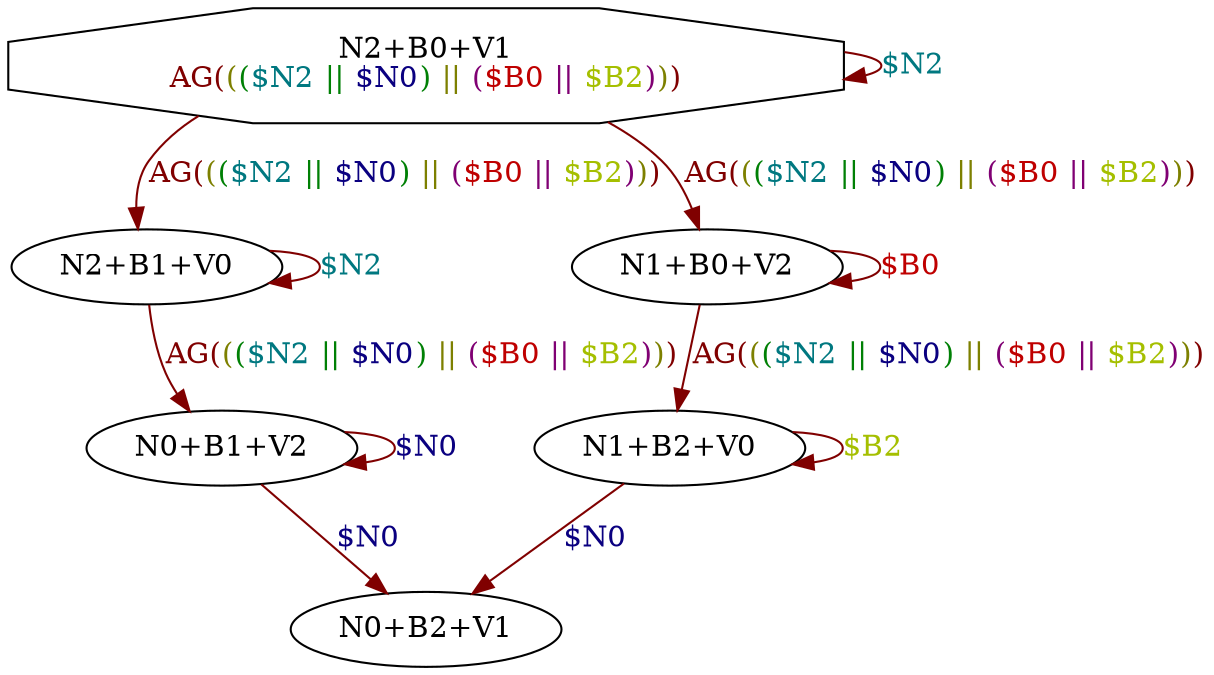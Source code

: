 digraph system {
N0 [label=<N2+B0+V1<BR/><FONT COLOR="0.0 1 0.5">AG(<FONT COLOR="0.17 1 0.5">(<FONT COLOR="0.34 1 0.5">(<FONT COLOR="0.51 1 0.5">$N2</FONT> || <FONT COLOR="0.68 1 0.5">$N0</FONT>)</FONT> || <FONT COLOR="0.85 1 0.5">(<FONT COLOR="1.02 1 0.75">$B0</FONT> || <FONT COLOR="0.18999994 1 0.75">$B2</FONT>)</FONT>)</FONT>)</FONT>>,shape=octagon]
N1 [label=<N2+B1+V0>]
N2 [label=<N0+B1+V2>]
N3 [label=<N0+B2+V1>]
N4 [label=<N1+B0+V2>]
N5 [label=<N1+B2+V0>]
N5 -> N5 [color="0.0 1 0.5",label=<<FONT COLOR="0.18999994 1 0.75">$B2</FONT>>]
N2 -> N2 [color="0.0 1 0.5",label=<<FONT COLOR="0.68 1 0.5">$N0</FONT>>]
N0 -> N4 [color="0.0 1 0.5",label=<<FONT COLOR="0.0 1 0.5">AG(<FONT COLOR="0.17 1 0.5">(<FONT COLOR="0.34 1 0.5">(<FONT COLOR="0.51 1 0.5">$N2</FONT> || <FONT COLOR="0.68 1 0.5">$N0</FONT>)</FONT> || <FONT COLOR="0.85 1 0.5">(<FONT COLOR="1.02 1 0.75">$B0</FONT> || <FONT COLOR="0.18999994 1 0.75">$B2</FONT>)</FONT>)</FONT>)</FONT>>]
N5 -> N3 [color="0.0 1 0.5",label=<<FONT COLOR="0.68 1 0.5">$N0</FONT>>]
N0 -> N1 [color="0.0 1 0.5",label=<<FONT COLOR="0.0 1 0.5">AG(<FONT COLOR="0.17 1 0.5">(<FONT COLOR="0.34 1 0.5">(<FONT COLOR="0.51 1 0.5">$N2</FONT> || <FONT COLOR="0.68 1 0.5">$N0</FONT>)</FONT> || <FONT COLOR="0.85 1 0.5">(<FONT COLOR="1.02 1 0.75">$B0</FONT> || <FONT COLOR="0.18999994 1 0.75">$B2</FONT>)</FONT>)</FONT>)</FONT>>]
N0 -> N0 [color="0.0 1 0.5",label=<<FONT COLOR="0.51 1 0.5">$N2</FONT>>]
N1 -> N1 [color="0.0 1 0.5",label=<<FONT COLOR="0.51 1 0.5">$N2</FONT>>]
N4 -> N5 [color="0.0 1 0.5",label=<<FONT COLOR="0.0 1 0.5">AG(<FONT COLOR="0.17 1 0.5">(<FONT COLOR="0.34 1 0.5">(<FONT COLOR="0.51 1 0.5">$N2</FONT> || <FONT COLOR="0.68 1 0.5">$N0</FONT>)</FONT> || <FONT COLOR="0.85 1 0.5">(<FONT COLOR="1.02 1 0.75">$B0</FONT> || <FONT COLOR="0.18999994 1 0.75">$B2</FONT>)</FONT>)</FONT>)</FONT>>]
N2 -> N3 [color="0.0 1 0.5",label=<<FONT COLOR="0.68 1 0.5">$N0</FONT>>]
N4 -> N4 [color="0.0 1 0.5",label=<<FONT COLOR="1.02 1 0.75">$B0</FONT>>]
N1 -> N2 [color="0.0 1 0.5",label=<<FONT COLOR="0.0 1 0.5">AG(<FONT COLOR="0.17 1 0.5">(<FONT COLOR="0.34 1 0.5">(<FONT COLOR="0.51 1 0.5">$N2</FONT> || <FONT COLOR="0.68 1 0.5">$N0</FONT>)</FONT> || <FONT COLOR="0.85 1 0.5">(<FONT COLOR="1.02 1 0.75">$B0</FONT> || <FONT COLOR="0.18999994 1 0.75">$B2</FONT>)</FONT>)</FONT>)</FONT>>]
}
